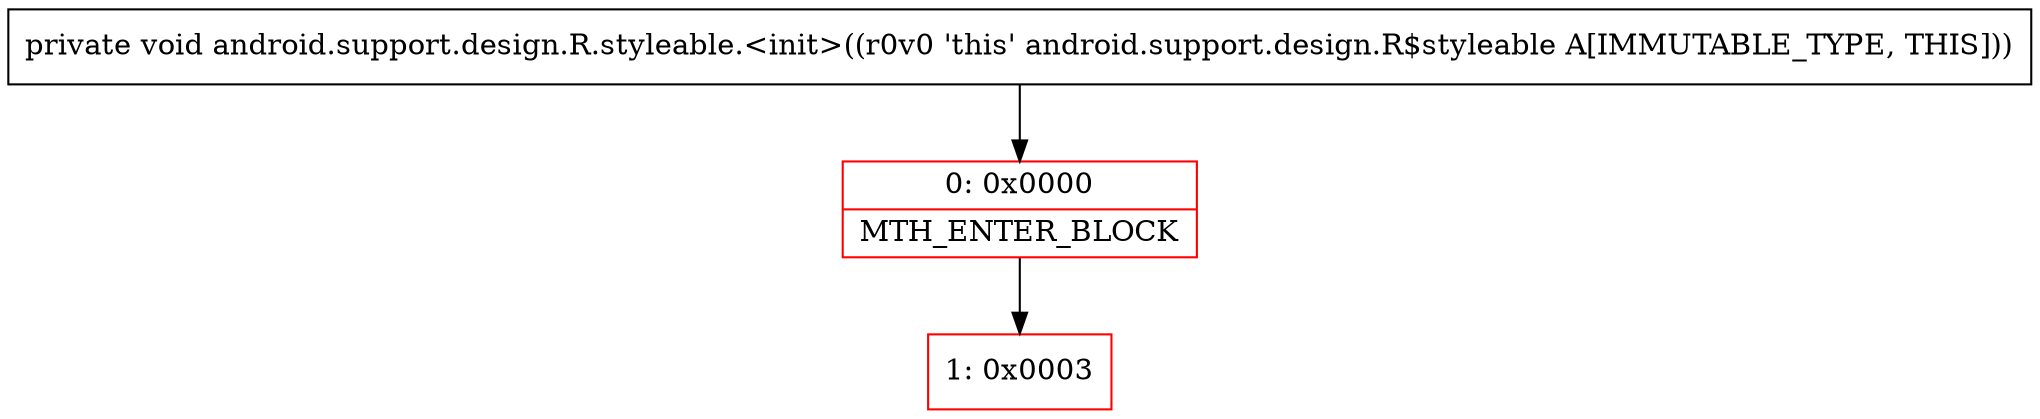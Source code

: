 digraph "CFG forandroid.support.design.R.styleable.\<init\>()V" {
subgraph cluster_Region_2056130275 {
label = "R(0)";
node [shape=record,color=blue];
}
Node_0 [shape=record,color=red,label="{0\:\ 0x0000|MTH_ENTER_BLOCK\l}"];
Node_1 [shape=record,color=red,label="{1\:\ 0x0003}"];
MethodNode[shape=record,label="{private void android.support.design.R.styleable.\<init\>((r0v0 'this' android.support.design.R$styleable A[IMMUTABLE_TYPE, THIS])) }"];
MethodNode -> Node_0;
Node_0 -> Node_1;
}

